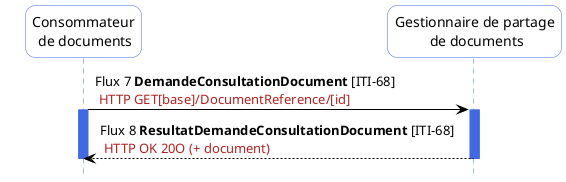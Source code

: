 @startuml
hide footbox

skinparam sequence {
 arrowColor black
 ParticipantBorderColor RoyalBlue
 ParticipantBackgroundColor white
 LifeLineBorderColor RoyalBlue
 LifeLineBackgroundColor RoyalBlue
 ParticipantFontSize 14
 ParticipantFontName arial
 ParticipantPadding 20
}
skinparam  roundcorner 20


participant "Consommateur\n de documents" as CONS
participant "Gestionnaire de partage\n de documents" as INFRA


CONS-[#black]> INFRA : Flux 7 **DemandeConsultationDocument** [ITI-68] \n <color #FireBrick>HTTP GET[base]/DocumentReference/[id]</color>
activate INFRA
activate CONS
INFRA-[#black]-> CONS : Flux 8 **ResultatDemandeConsultationDocument** [ITI-68] \n <color #FireBrick>HTTP OK 20O (+ document)</color>
deactivate CONS
deactivate INFRA
@enduml